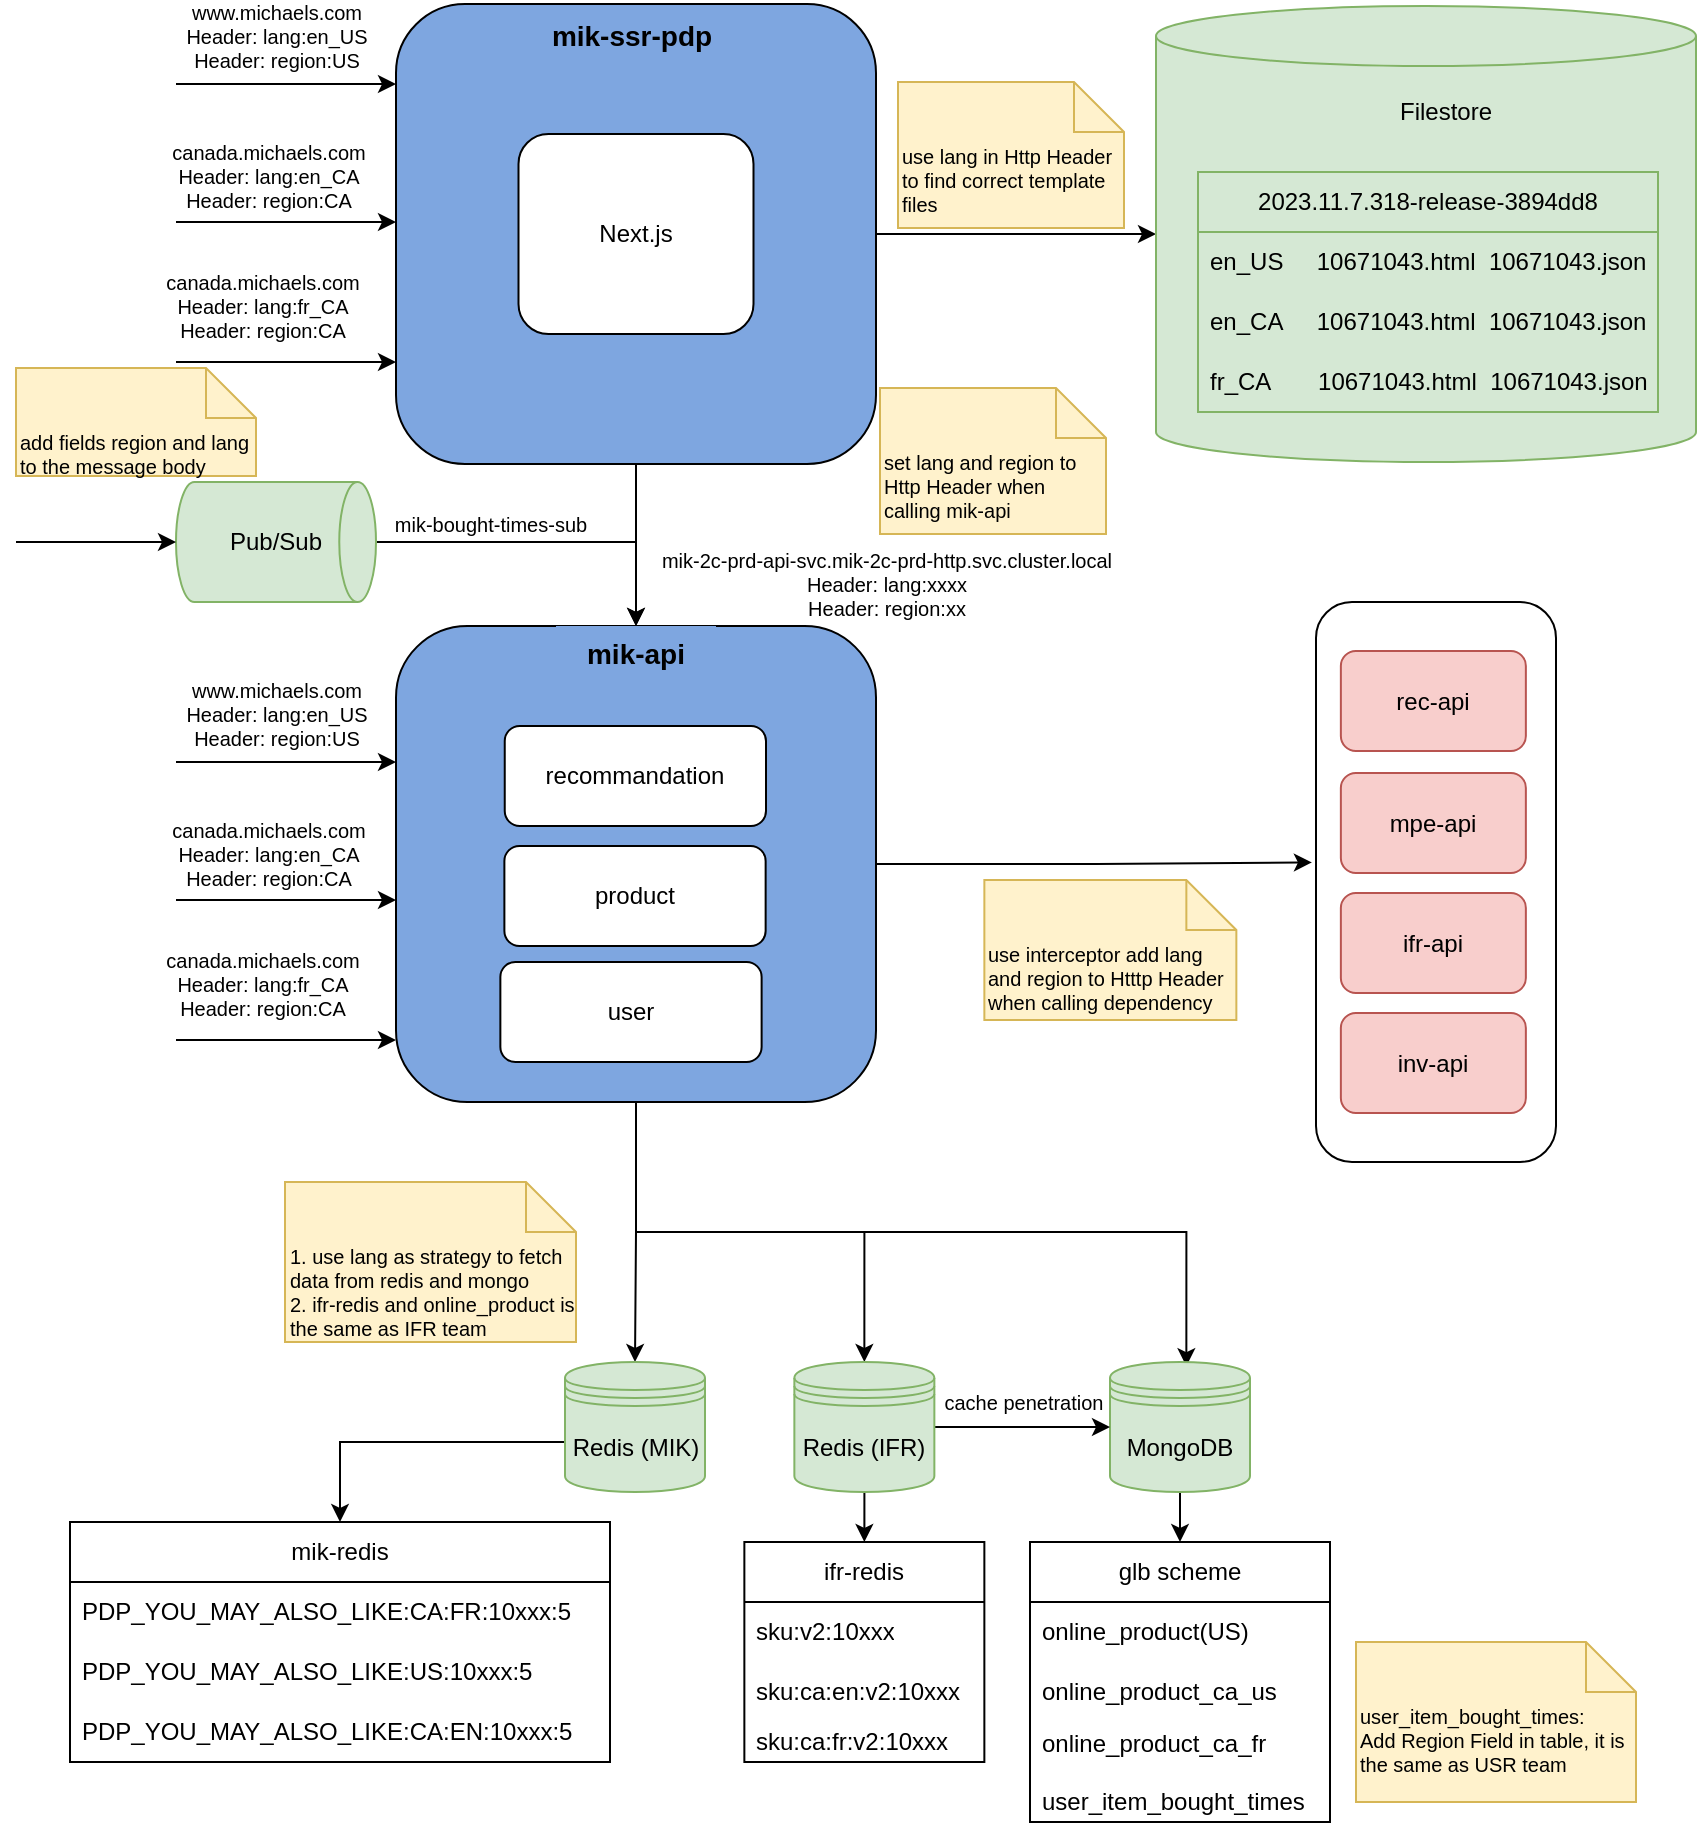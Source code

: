 <mxfile version="22.1.3" type="github">
  <diagram name="Page-1" id="QR13LYVDM_UBqeWPz9cc">
    <mxGraphModel dx="1861" dy="432" grid="1" gridSize="10" guides="1" tooltips="1" connect="1" arrows="1" fold="1" page="1" pageScale="1" pageWidth="827" pageHeight="1169" math="0" shadow="0">
      <root>
        <mxCell id="0" />
        <mxCell id="1" parent="0" />
        <mxCell id="PL2FB5nJ2DbedrhWA2Is-32" value="&lt;h1 style=&quot;text-align: justify;&quot;&gt;&lt;br&gt;&lt;/h1&gt;" style="rounded=1;whiteSpace=wrap;html=1;shadow=0;glass=0;sketch=0;fillStyle=auto;fontSize=10;strokeWidth=1;align=center;" parent="1" vertex="1">
          <mxGeometry x="610" y="310" width="120" height="280" as="geometry" />
        </mxCell>
        <mxCell id="PL2FB5nJ2DbedrhWA2Is-31" style="edgeStyle=orthogonalEdgeStyle;rounded=0;orthogonalLoop=1;jettySize=auto;html=1;entryX=-0.017;entryY=0.465;entryDx=0;entryDy=0;entryPerimeter=0;" parent="1" source="q5pfX6Huioxld37214II-1" target="PL2FB5nJ2DbedrhWA2Is-32" edge="1">
          <mxGeometry relative="1" as="geometry">
            <mxPoint x="540" y="441" as="targetPoint" />
          </mxGeometry>
        </mxCell>
        <mxCell id="PL2FB5nJ2DbedrhWA2Is-35" style="edgeStyle=orthogonalEdgeStyle;rounded=0;orthogonalLoop=1;jettySize=auto;html=1;entryX=0.5;entryY=0;entryDx=0;entryDy=0;" parent="1" source="q5pfX6Huioxld37214II-1" target="q5pfX6Huioxld37214II-12" edge="1">
          <mxGeometry relative="1" as="geometry" />
        </mxCell>
        <mxCell id="PL2FB5nJ2DbedrhWA2Is-37" style="edgeStyle=orthogonalEdgeStyle;rounded=0;orthogonalLoop=1;jettySize=auto;html=1;entryX=0.5;entryY=0;entryDx=0;entryDy=0;" parent="1" source="q5pfX6Huioxld37214II-1" target="q5pfX6Huioxld37214II-10" edge="1">
          <mxGeometry relative="1" as="geometry" />
        </mxCell>
        <mxCell id="PL2FB5nJ2DbedrhWA2Is-52" style="edgeStyle=orthogonalEdgeStyle;rounded=0;orthogonalLoop=1;jettySize=auto;html=1;entryX=0.951;entryY=0.202;entryDx=0;entryDy=0;entryPerimeter=0;" parent="1" source="q5pfX6Huioxld37214II-1" target="PL2FB5nJ2DbedrhWA2Is-43" edge="1">
          <mxGeometry relative="1" as="geometry" />
        </mxCell>
        <mxCell id="q5pfX6Huioxld37214II-1" value="&lt;h1 style=&quot;text-align: justify;&quot;&gt;&lt;br&gt;&lt;/h1&gt;" style="rounded=1;whiteSpace=wrap;html=1;shadow=0;glass=0;sketch=0;fillStyle=auto;fontSize=10;strokeWidth=1;fillColor=#7EA6E0;align=center;" parent="1" vertex="1">
          <mxGeometry x="150" y="322" width="240" height="238" as="geometry" />
        </mxCell>
        <mxCell id="q5pfX6Huioxld37214II-76" style="edgeStyle=orthogonalEdgeStyle;rounded=0;orthogonalLoop=1;jettySize=auto;html=1;entryX=0.5;entryY=0;entryDx=0;entryDy=0;" parent="1" source="q5pfX6Huioxld37214II-2" target="q5pfX6Huioxld37214II-71" edge="1">
          <mxGeometry relative="1" as="geometry" />
        </mxCell>
        <mxCell id="q5pfX6Huioxld37214II-2" value="&lt;font style=&quot;font-size: 12px;&quot;&gt;MongoDB&lt;/font&gt;" style="shape=datastore;whiteSpace=wrap;html=1;fillStyle=auto;fontSize=10;strokeWidth=1;fillColor=#d5e8d4;strokeColor=#82b366;" parent="1" vertex="1">
          <mxGeometry x="507" y="690" width="70" height="65" as="geometry" />
        </mxCell>
        <mxCell id="q5pfX6Huioxld37214II-3" value="&lt;b&gt;&lt;font style=&quot;font-size: 14px;&quot;&gt;mik-api&lt;/font&gt;&lt;/b&gt;" style="rounded=0;whiteSpace=wrap;html=1;shadow=0;glass=0;sketch=0;fillStyle=auto;fontSize=10;strokeWidth=1;fillColor=#7EA6E0;strokeColor=none;" parent="1" vertex="1">
          <mxGeometry x="230" y="322" width="80" height="28" as="geometry" />
        </mxCell>
        <mxCell id="PL2FB5nJ2DbedrhWA2Is-10" style="edgeStyle=orthogonalEdgeStyle;rounded=0;orthogonalLoop=1;jettySize=auto;html=1;" parent="1" source="q5pfX6Huioxld37214II-7" target="q5pfX6Huioxld37214II-1" edge="1">
          <mxGeometry relative="1" as="geometry" />
        </mxCell>
        <mxCell id="PL2FB5nJ2DbedrhWA2Is-16" style="edgeStyle=orthogonalEdgeStyle;rounded=0;orthogonalLoop=1;jettySize=auto;html=1;" parent="1" source="q5pfX6Huioxld37214II-7" target="q5pfX6Huioxld37214II-9" edge="1">
          <mxGeometry relative="1" as="geometry" />
        </mxCell>
        <mxCell id="q5pfX6Huioxld37214II-7" value="&lt;h1 style=&quot;text-align: justify;&quot;&gt;&lt;br&gt;&lt;/h1&gt;" style="rounded=1;whiteSpace=wrap;html=1;shadow=0;glass=0;sketch=0;fillStyle=auto;fontSize=10;strokeWidth=1;fillColor=#7EA6E0;align=center;" parent="1" vertex="1">
          <mxGeometry x="150" y="11" width="240" height="230" as="geometry" />
        </mxCell>
        <mxCell id="q5pfX6Huioxld37214II-8" value="&lt;b style=&quot;&quot;&gt;&lt;font style=&quot;font-size: 14px;&quot;&gt;mik-ssr-pdp&lt;/font&gt;&lt;/b&gt;" style="rounded=0;whiteSpace=wrap;html=1;shadow=0;glass=0;sketch=0;fillStyle=auto;fontSize=10;strokeWidth=1;fillColor=#7EA6E0;strokeColor=none;" parent="1" vertex="1">
          <mxGeometry x="217.5" y="17" width="100" height="20" as="geometry" />
        </mxCell>
        <mxCell id="q5pfX6Huioxld37214II-9" value="&amp;nbsp;" style="shape=cylinder3;whiteSpace=wrap;html=1;boundedLbl=1;backgroundOutline=1;size=15;shadow=0;glass=0;sketch=0;fillStyle=auto;fontSize=12;strokeWidth=1;fillColor=#d5e8d4;strokeColor=#82b366;" parent="1" vertex="1">
          <mxGeometry x="530" y="12" width="270" height="228" as="geometry" />
        </mxCell>
        <mxCell id="q5pfX6Huioxld37214II-81" style="edgeStyle=orthogonalEdgeStyle;rounded=0;orthogonalLoop=1;jettySize=auto;html=1;entryX=0.5;entryY=0;entryDx=0;entryDy=0;" parent="1" source="q5pfX6Huioxld37214II-10" target="q5pfX6Huioxld37214II-77" edge="1">
          <mxGeometry relative="1" as="geometry" />
        </mxCell>
        <mxCell id="PL2FB5nJ2DbedrhWA2Is-42" value="" style="edgeStyle=orthogonalEdgeStyle;rounded=0;orthogonalLoop=1;jettySize=auto;html=1;" parent="1" source="q5pfX6Huioxld37214II-10" target="q5pfX6Huioxld37214II-2" edge="1">
          <mxGeometry relative="1" as="geometry" />
        </mxCell>
        <mxCell id="q5pfX6Huioxld37214II-10" value="&lt;font style=&quot;font-size: 12px;&quot;&gt;Redis (IFR)&lt;/font&gt;" style="shape=datastore;whiteSpace=wrap;html=1;fillStyle=auto;fontSize=10;strokeWidth=1;fillColor=#d5e8d4;strokeColor=#82b366;" parent="1" vertex="1">
          <mxGeometry x="349.18" y="690" width="70" height="65" as="geometry" />
        </mxCell>
        <mxCell id="PL2FB5nJ2DbedrhWA2Is-45" style="edgeStyle=orthogonalEdgeStyle;rounded=0;orthogonalLoop=1;jettySize=auto;html=1;entryX=0.5;entryY=0;entryDx=0;entryDy=0;" parent="1" source="q5pfX6Huioxld37214II-11" target="q5pfX6Huioxld37214II-3" edge="1">
          <mxGeometry relative="1" as="geometry" />
        </mxCell>
        <mxCell id="q5pfX6Huioxld37214II-11" value="&lt;font style=&quot;font-size: 12px;&quot;&gt;Pub/Sub&lt;/font&gt;" style="strokeWidth=1;html=1;shape=mxgraph.flowchart.direct_data;whiteSpace=wrap;fillColor=#d5e8d4;strokeColor=#82b366;" parent="1" vertex="1">
          <mxGeometry x="40" y="250" width="100" height="60" as="geometry" />
        </mxCell>
        <mxCell id="PL2FB5nJ2DbedrhWA2Is-38" style="edgeStyle=orthogonalEdgeStyle;rounded=0;orthogonalLoop=1;jettySize=auto;html=1;entryX=0.5;entryY=0;entryDx=0;entryDy=0;" parent="1" source="q5pfX6Huioxld37214II-12" target="q5pfX6Huioxld37214II-83" edge="1">
          <mxGeometry relative="1" as="geometry">
            <mxPoint x="114.5" y="760" as="targetPoint" />
            <Array as="points">
              <mxPoint x="122.5" y="730" />
            </Array>
          </mxGeometry>
        </mxCell>
        <mxCell id="q5pfX6Huioxld37214II-12" value="&lt;font style=&quot;font-size: 12px;&quot;&gt;Redis (MIK)&lt;/font&gt;" style="shape=datastore;whiteSpace=wrap;html=1;fillStyle=auto;fontSize=10;strokeWidth=1;fillColor=#d5e8d4;strokeColor=#82b366;" parent="1" vertex="1">
          <mxGeometry x="234.5" y="690" width="70" height="65" as="geometry" />
        </mxCell>
        <mxCell id="q5pfX6Huioxld37214II-22" value="product" style="rounded=1;whiteSpace=wrap;html=1;fillStyle=auto;fillColor=#FFFFFF;strokeWidth=1;aspect=fixed;" parent="1" vertex="1">
          <mxGeometry x="204.19" y="432" width="130.63" height="50" as="geometry" />
        </mxCell>
        <mxCell id="q5pfX6Huioxld37214II-23" value="inv-api" style="rounded=1;whiteSpace=wrap;html=1;fillStyle=auto;fillColor=#f8cecc;strokeWidth=1;strokeColor=#b85450;" parent="1" vertex="1">
          <mxGeometry x="622.43" y="515.5" width="92.5" height="50" as="geometry" />
        </mxCell>
        <mxCell id="q5pfX6Huioxld37214II-24" value="ifr-api" style="rounded=1;whiteSpace=wrap;html=1;fillStyle=auto;fillColor=#f8cecc;strokeWidth=1;strokeColor=#b85450;" parent="1" vertex="1">
          <mxGeometry x="622.43" y="455.5" width="92.5" height="50" as="geometry" />
        </mxCell>
        <mxCell id="q5pfX6Huioxld37214II-25" value="rec-api" style="rounded=1;whiteSpace=wrap;html=1;fillStyle=auto;fillColor=#f8cecc;strokeWidth=1;strokeColor=#b85450;" parent="1" vertex="1">
          <mxGeometry x="622.43" y="334.5" width="92.5" height="50" as="geometry" />
        </mxCell>
        <mxCell id="q5pfX6Huioxld37214II-26" value="mpe-api" style="rounded=1;whiteSpace=wrap;html=1;fillStyle=auto;fillColor=#f8cecc;strokeWidth=1;strokeColor=#b85450;" parent="1" vertex="1">
          <mxGeometry x="622.43" y="395.5" width="92.5" height="50" as="geometry" />
        </mxCell>
        <mxCell id="q5pfX6Huioxld37214II-32" value="Next.js" style="rounded=1;whiteSpace=wrap;html=1;fillStyle=auto;fillColor=#FFFFFF;strokeWidth=1;" parent="1" vertex="1">
          <mxGeometry x="211.25" y="76" width="117.5" height="100" as="geometry" />
        </mxCell>
        <mxCell id="q5pfX6Huioxld37214II-52" value="mik-bought-times-sub" style="edgeLabel;html=1;align=center;verticalAlign=middle;resizable=0;points=[];fontSize=10;" parent="1" connectable="0" vertex="1">
          <mxGeometry x="160" y="260" as="geometry">
            <mxPoint x="37" y="11" as="offset" />
          </mxGeometry>
        </mxCell>
        <mxCell id="q5pfX6Huioxld37214II-63" value="2023.11.7.318-release-3894dd8" style="swimlane;fontStyle=0;childLayout=stackLayout;horizontal=1;startSize=30;horizontalStack=0;resizeParent=1;resizeParentMax=0;resizeLast=0;collapsible=1;marginBottom=0;whiteSpace=wrap;html=1;fillColor=#d5e8d4;strokeColor=#82b366;" parent="1" vertex="1">
          <mxGeometry x="551" y="95" width="230" height="120" as="geometry" />
        </mxCell>
        <mxCell id="q5pfX6Huioxld37214II-64" value="en_US&amp;nbsp;&lt;span style=&quot;&quot;&gt;&lt;span style=&quot;&quot;&gt;&amp;nbsp;&amp;nbsp;&amp;nbsp;&amp;nbsp;&lt;/span&gt;&lt;/span&gt;10671043.html&lt;span style=&quot;&quot;&gt;&lt;span style=&quot;white-space: pre;&quot;&gt;&amp;nbsp;&amp;nbsp;&lt;/span&gt;&lt;/span&gt;10671043.json" style="text;strokeColor=none;fillColor=none;align=left;verticalAlign=middle;spacingLeft=4;spacingRight=4;overflow=hidden;points=[[0,0.5],[1,0.5]];portConstraint=eastwest;rotatable=0;whiteSpace=wrap;html=1;" parent="q5pfX6Huioxld37214II-63" vertex="1">
          <mxGeometry y="30" width="230" height="30" as="geometry" />
        </mxCell>
        <mxCell id="q5pfX6Huioxld37214II-65" value="en_CA&lt;span style=&quot;&quot;&gt;&lt;span style=&quot;white-space: pre;&quot;&gt;&amp;nbsp;&amp;nbsp;&amp;nbsp;&amp;nbsp; &lt;/span&gt;&lt;/span&gt;10671043.html&amp;nbsp; 10671043.json" style="text;strokeColor=none;fillColor=none;align=left;verticalAlign=middle;spacingLeft=4;spacingRight=4;overflow=hidden;points=[[0,0.5],[1,0.5]];portConstraint=eastwest;rotatable=0;whiteSpace=wrap;html=1;" parent="q5pfX6Huioxld37214II-63" vertex="1">
          <mxGeometry y="60" width="230" height="30" as="geometry" />
        </mxCell>
        <mxCell id="q5pfX6Huioxld37214II-66" value="fr_CA&lt;span style=&quot;&quot;&gt;&lt;span style=&quot;white-space: pre;&quot;&gt;&amp;nbsp;&amp;nbsp;&amp;nbsp;&amp;nbsp;   &lt;/span&gt;&lt;/span&gt;10671043.html&amp;nbsp;&amp;nbsp;&lt;span style=&quot;border-color: var(--border-color);&quot;&gt;&lt;/span&gt;10671043.json" style="text;strokeColor=none;fillColor=none;align=left;verticalAlign=middle;spacingLeft=4;spacingRight=4;overflow=hidden;points=[[0,0.5],[1,0.5]];portConstraint=eastwest;rotatable=0;whiteSpace=wrap;html=1;" parent="q5pfX6Huioxld37214II-63" vertex="1">
          <mxGeometry y="90" width="230" height="30" as="geometry" />
        </mxCell>
        <mxCell id="q5pfX6Huioxld37214II-71" value="glb scheme" style="swimlane;fontStyle=0;childLayout=stackLayout;horizontal=1;startSize=30;horizontalStack=0;resizeParent=1;resizeParentMax=0;resizeLast=0;collapsible=1;marginBottom=0;whiteSpace=wrap;html=1;" parent="1" vertex="1">
          <mxGeometry x="467" y="780" width="150" height="140" as="geometry" />
        </mxCell>
        <mxCell id="q5pfX6Huioxld37214II-72" value="online_product(US)" style="text;strokeColor=none;fillColor=none;align=left;verticalAlign=middle;spacingLeft=4;spacingRight=4;overflow=hidden;points=[[0,0.5],[1,0.5]];portConstraint=eastwest;rotatable=0;whiteSpace=wrap;html=1;" parent="q5pfX6Huioxld37214II-71" vertex="1">
          <mxGeometry y="30" width="150" height="30" as="geometry" />
        </mxCell>
        <mxCell id="q5pfX6Huioxld37214II-73" value="online_product_ca_us" style="text;strokeColor=none;fillColor=none;align=left;verticalAlign=middle;spacingLeft=4;spacingRight=4;overflow=hidden;points=[[0,0.5],[1,0.5]];portConstraint=eastwest;rotatable=0;whiteSpace=wrap;html=1;" parent="q5pfX6Huioxld37214II-71" vertex="1">
          <mxGeometry y="60" width="150" height="30" as="geometry" />
        </mxCell>
        <mxCell id="q5pfX6Huioxld37214II-74" value="online_product_ca_fr&lt;br&gt;&lt;br&gt;user_item_bought_times" style="text;strokeColor=none;fillColor=none;align=left;verticalAlign=middle;spacingLeft=4;spacingRight=4;overflow=hidden;points=[[0,0.5],[1,0.5]];portConstraint=eastwest;rotatable=0;whiteSpace=wrap;html=1;" parent="q5pfX6Huioxld37214II-71" vertex="1">
          <mxGeometry y="90" width="150" height="50" as="geometry" />
        </mxCell>
        <mxCell id="q5pfX6Huioxld37214II-77" value="ifr-redis" style="swimlane;fontStyle=0;childLayout=stackLayout;horizontal=1;startSize=30;horizontalStack=0;resizeParent=1;resizeParentMax=0;resizeLast=0;collapsible=1;marginBottom=0;whiteSpace=wrap;html=1;" parent="1" vertex="1">
          <mxGeometry x="324.18" y="780" width="120" height="110" as="geometry" />
        </mxCell>
        <mxCell id="q5pfX6Huioxld37214II-78" value="sku:v2:10xxx" style="text;strokeColor=none;fillColor=none;align=left;verticalAlign=middle;spacingLeft=4;spacingRight=4;overflow=hidden;points=[[0,0.5],[1,0.5]];portConstraint=eastwest;rotatable=0;whiteSpace=wrap;html=1;" parent="q5pfX6Huioxld37214II-77" vertex="1">
          <mxGeometry y="30" width="120" height="30" as="geometry" />
        </mxCell>
        <mxCell id="q5pfX6Huioxld37214II-79" value="sku:ca:en:v2:10xxx" style="text;strokeColor=none;fillColor=none;align=left;verticalAlign=middle;spacingLeft=4;spacingRight=4;overflow=hidden;points=[[0,0.5],[1,0.5]];portConstraint=eastwest;rotatable=0;whiteSpace=wrap;html=1;" parent="q5pfX6Huioxld37214II-77" vertex="1">
          <mxGeometry y="60" width="120" height="30" as="geometry" />
        </mxCell>
        <mxCell id="q5pfX6Huioxld37214II-80" value="sku:ca:fr:v2:10xxx" style="text;strokeColor=none;fillColor=none;align=left;verticalAlign=middle;spacingLeft=4;spacingRight=4;overflow=hidden;points=[[0,0.5],[1,0.5]];portConstraint=eastwest;rotatable=0;whiteSpace=wrap;html=1;" parent="q5pfX6Huioxld37214II-77" vertex="1">
          <mxGeometry y="90" width="120" height="20" as="geometry" />
        </mxCell>
        <mxCell id="q5pfX6Huioxld37214II-83" value="mik-redis" style="swimlane;fontStyle=0;childLayout=stackLayout;horizontal=1;startSize=30;horizontalStack=0;resizeParent=1;resizeParentMax=0;resizeLast=0;collapsible=1;marginBottom=0;whiteSpace=wrap;html=1;" parent="1" vertex="1">
          <mxGeometry x="-13.0" y="770" width="270" height="120" as="geometry" />
        </mxCell>
        <mxCell id="q5pfX6Huioxld37214II-86" value="PDP_YOU_MAY_ALSO_LIKE:CA:FR:10xxx:5" style="text;strokeColor=none;fillColor=none;align=left;verticalAlign=middle;spacingLeft=4;spacingRight=4;overflow=hidden;points=[[0,0.5],[1,0.5]];portConstraint=eastwest;rotatable=0;whiteSpace=wrap;html=1;" parent="q5pfX6Huioxld37214II-83" vertex="1">
          <mxGeometry y="30" width="270" height="30" as="geometry" />
        </mxCell>
        <mxCell id="q5pfX6Huioxld37214II-84" value="PDP_YOU_MAY_ALSO_LIKE:US:10xxx:5" style="text;strokeColor=none;fillColor=none;align=left;verticalAlign=middle;spacingLeft=4;spacingRight=4;overflow=hidden;points=[[0,0.5],[1,0.5]];portConstraint=eastwest;rotatable=0;whiteSpace=wrap;html=1;" parent="q5pfX6Huioxld37214II-83" vertex="1">
          <mxGeometry y="60" width="270" height="30" as="geometry" />
        </mxCell>
        <mxCell id="q5pfX6Huioxld37214II-85" value="PDP_YOU_MAY_ALSO_LIKE:CA:EN:10xxx:5" style="text;strokeColor=none;fillColor=none;align=left;verticalAlign=middle;spacingLeft=4;spacingRight=4;overflow=hidden;points=[[0,0.5],[1,0.5]];portConstraint=eastwest;rotatable=0;whiteSpace=wrap;html=1;" parent="q5pfX6Huioxld37214II-83" vertex="1">
          <mxGeometry y="90" width="270" height="30" as="geometry" />
        </mxCell>
        <mxCell id="PL2FB5nJ2DbedrhWA2Is-4" value="" style="endArrow=classic;html=1;rounded=0;" parent="1" edge="1">
          <mxGeometry width="50" height="50" relative="1" as="geometry">
            <mxPoint x="40" y="51" as="sourcePoint" />
            <mxPoint x="150" y="51" as="targetPoint" />
          </mxGeometry>
        </mxCell>
        <mxCell id="PL2FB5nJ2DbedrhWA2Is-7" value="www.michaels.com&lt;br style=&quot;font-size: 10px;&quot;&gt;Header: lang:en_US&lt;br style=&quot;font-size: 10px;&quot;&gt;Header: region:US" style="edgeLabel;html=1;align=center;verticalAlign=middle;resizable=0;points=[];fontSize=10;" parent="PL2FB5nJ2DbedrhWA2Is-4" vertex="1" connectable="0">
          <mxGeometry x="0.018" y="2" relative="1" as="geometry">
            <mxPoint x="-6" y="-22" as="offset" />
          </mxGeometry>
        </mxCell>
        <mxCell id="PL2FB5nJ2DbedrhWA2Is-5" value="" style="endArrow=classic;html=1;rounded=0;" parent="1" edge="1">
          <mxGeometry width="50" height="50" relative="1" as="geometry">
            <mxPoint x="40" y="120" as="sourcePoint" />
            <mxPoint x="150" y="120" as="targetPoint" />
          </mxGeometry>
        </mxCell>
        <mxCell id="PL2FB5nJ2DbedrhWA2Is-6" value="" style="endArrow=classic;html=1;rounded=0;" parent="1" edge="1">
          <mxGeometry width="50" height="50" relative="1" as="geometry">
            <mxPoint x="40" y="190" as="sourcePoint" />
            <mxPoint x="150" y="190" as="targetPoint" />
          </mxGeometry>
        </mxCell>
        <mxCell id="PL2FB5nJ2DbedrhWA2Is-8" value="canada.michaels.com&lt;br style=&quot;font-size: 10px;&quot;&gt;Header: lang:en_CA&lt;br style=&quot;font-size: 10px;&quot;&gt;Header: region:CA" style="edgeLabel;html=1;align=center;verticalAlign=middle;resizable=0;points=[];fontSize=10;" parent="1" vertex="1" connectable="0">
          <mxGeometry x="90" y="93" as="geometry">
            <mxPoint x="-4" y="4" as="offset" />
          </mxGeometry>
        </mxCell>
        <mxCell id="PL2FB5nJ2DbedrhWA2Is-9" value="canada.michaels.com&lt;br style=&quot;font-size: 10px;&quot;&gt;Header: lang:fr_CA&lt;br style=&quot;font-size: 10px;&quot;&gt;Header: region:CA" style="edgeLabel;html=1;align=center;verticalAlign=middle;resizable=0;points=[];fontSize=10;" parent="1" vertex="1" connectable="0">
          <mxGeometry x="90" y="160" as="geometry">
            <mxPoint x="-7" y="2" as="offset" />
          </mxGeometry>
        </mxCell>
        <mxCell id="PL2FB5nJ2DbedrhWA2Is-11" value="mik-2c-prd-api-svc.mik-2c-prd-http.svc.cluster.local&lt;br style=&quot;font-size: 10px;&quot;&gt;Header: lang:xxxx&lt;br style=&quot;font-size: 10px;&quot;&gt;Header: region:xx" style="edgeLabel;html=1;align=center;verticalAlign=middle;resizable=0;points=[];fontSize=10;" parent="1" vertex="1" connectable="0">
          <mxGeometry x="384.18" y="294" as="geometry">
            <mxPoint x="11" y="7" as="offset" />
          </mxGeometry>
        </mxCell>
        <mxCell id="PL2FB5nJ2DbedrhWA2Is-20" value="Filestore" style="text;html=1;strokeColor=none;fillColor=none;align=center;verticalAlign=middle;whiteSpace=wrap;rounded=0;" parent="1" vertex="1">
          <mxGeometry x="645" y="50" width="60" height="30" as="geometry" />
        </mxCell>
        <mxCell id="PL2FB5nJ2DbedrhWA2Is-22" value="" style="endArrow=classic;html=1;rounded=0;" parent="1" edge="1">
          <mxGeometry width="50" height="50" relative="1" as="geometry">
            <mxPoint x="40" y="390" as="sourcePoint" />
            <mxPoint x="150" y="390" as="targetPoint" />
          </mxGeometry>
        </mxCell>
        <mxCell id="PL2FB5nJ2DbedrhWA2Is-23" value="www.michaels.com&lt;br style=&quot;font-size: 10px;&quot;&gt;Header: lang:en_US&lt;br style=&quot;font-size: 10px;&quot;&gt;Header: region:US" style="edgeLabel;html=1;align=center;verticalAlign=middle;resizable=0;points=[];fontSize=10;" parent="PL2FB5nJ2DbedrhWA2Is-22" vertex="1" connectable="0">
          <mxGeometry x="0.018" y="2" relative="1" as="geometry">
            <mxPoint x="-6" y="-22" as="offset" />
          </mxGeometry>
        </mxCell>
        <mxCell id="PL2FB5nJ2DbedrhWA2Is-24" value="" style="endArrow=classic;html=1;rounded=0;" parent="1" edge="1">
          <mxGeometry width="50" height="50" relative="1" as="geometry">
            <mxPoint x="40" y="459" as="sourcePoint" />
            <mxPoint x="150" y="459" as="targetPoint" />
          </mxGeometry>
        </mxCell>
        <mxCell id="PL2FB5nJ2DbedrhWA2Is-25" value="" style="endArrow=classic;html=1;rounded=0;" parent="1" edge="1">
          <mxGeometry width="50" height="50" relative="1" as="geometry">
            <mxPoint x="40" y="529" as="sourcePoint" />
            <mxPoint x="150" y="529" as="targetPoint" />
          </mxGeometry>
        </mxCell>
        <mxCell id="PL2FB5nJ2DbedrhWA2Is-26" value="canada.michaels.com&lt;br style=&quot;font-size: 10px;&quot;&gt;Header: lang:en_CA&lt;br style=&quot;font-size: 10px;&quot;&gt;Header: region:CA" style="edgeLabel;html=1;align=center;verticalAlign=middle;resizable=0;points=[];fontSize=10;" parent="1" vertex="1" connectable="0">
          <mxGeometry x="90" y="432" as="geometry">
            <mxPoint x="-4" y="4" as="offset" />
          </mxGeometry>
        </mxCell>
        <mxCell id="PL2FB5nJ2DbedrhWA2Is-27" value="canada.michaels.com&lt;br style=&quot;font-size: 10px;&quot;&gt;Header: lang:fr_CA&lt;br style=&quot;font-size: 10px;&quot;&gt;Header: region:CA" style="edgeLabel;html=1;align=center;verticalAlign=middle;resizable=0;points=[];fontSize=10;" parent="1" vertex="1" connectable="0">
          <mxGeometry x="90" y="499" as="geometry">
            <mxPoint x="-7" y="2" as="offset" />
          </mxGeometry>
        </mxCell>
        <mxCell id="PL2FB5nJ2DbedrhWA2Is-29" value="recommandation" style="rounded=1;whiteSpace=wrap;html=1;fillStyle=auto;fillColor=#FFFFFF;strokeWidth=1;aspect=fixed;" parent="1" vertex="1">
          <mxGeometry x="204.37" y="372" width="130.63" height="50" as="geometry" />
        </mxCell>
        <mxCell id="PL2FB5nJ2DbedrhWA2Is-43" value="cache penetration" style="text;html=1;strokeColor=none;fillColor=none;align=center;verticalAlign=middle;whiteSpace=wrap;rounded=0;perimeterSpacing=10;fontSize=10;" parent="1" vertex="1">
          <mxGeometry x="384" y="690" width="160" height="40" as="geometry" />
        </mxCell>
        <mxCell id="PL2FB5nJ2DbedrhWA2Is-51" value="" style="endArrow=classic;html=1;rounded=0;entryX=0;entryY=0.5;entryDx=0;entryDy=0;entryPerimeter=0;" parent="1" target="q5pfX6Huioxld37214II-11" edge="1">
          <mxGeometry width="50" height="50" relative="1" as="geometry">
            <mxPoint x="-30" y="280" as="sourcePoint" />
            <mxPoint x="350" y="320" as="targetPoint" />
            <Array as="points">
              <mxPoint x="-40" y="280" />
            </Array>
          </mxGeometry>
        </mxCell>
        <mxCell id="PL2FB5nJ2DbedrhWA2Is-56" value="&lt;div style=&quot;font-size: 10px;&quot;&gt;user_item_bought_times:&amp;nbsp;&lt;/div&gt;&lt;div style=&quot;font-size: 10px;&quot;&gt;Add Region Field in table, it is the same as USR team&lt;/div&gt;" style="shape=note2;boundedLbl=1;whiteSpace=wrap;html=1;size=25;verticalAlign=top;align=left;fillColor=#fff2cc;strokeColor=#d6b656;fontSize=10;" parent="1" vertex="1">
          <mxGeometry x="630" y="830" width="140" height="80" as="geometry" />
        </mxCell>
        <mxCell id="PL2FB5nJ2DbedrhWA2Is-57" value="&lt;div style=&quot;font-size: 10px;&quot;&gt;1. use lang as strategy to fetch data from redis and mongo&lt;br&gt;&lt;/div&gt;&lt;div style=&quot;font-size: 10px;&quot;&gt;2. ifr-redis and online_product is the same as IFR team&lt;/div&gt;&lt;div style=&quot;font-size: 10px;&quot;&gt;&lt;br&gt;&lt;/div&gt;" style="shape=note2;boundedLbl=1;whiteSpace=wrap;html=1;size=25;verticalAlign=top;align=left;fillColor=#fff2cc;strokeColor=#d6b656;fontSize=10;" parent="1" vertex="1">
          <mxGeometry x="94.5" y="600" width="145.5" height="80" as="geometry" />
        </mxCell>
        <mxCell id="PL2FB5nJ2DbedrhWA2Is-58" value="&lt;div style=&quot;font-size: 10px;&quot;&gt;use interceptor add lang and region to Htttp Header when calling dependency&amp;nbsp;&lt;br&gt;&lt;/div&gt;" style="shape=note2;boundedLbl=1;whiteSpace=wrap;html=1;size=25;verticalAlign=top;align=left;fillColor=#fff2cc;strokeColor=#d6b656;fontSize=10;" parent="1" vertex="1">
          <mxGeometry x="444.18" y="449" width="126" height="70" as="geometry" />
        </mxCell>
        <mxCell id="PL2FB5nJ2DbedrhWA2Is-59" value="&lt;div style=&quot;font-size: 10px;&quot;&gt;use lang in Http Header to find correct template files&lt;br&gt;&lt;/div&gt;" style="shape=note2;boundedLbl=1;whiteSpace=wrap;html=1;size=25;verticalAlign=top;align=left;fillColor=#fff2cc;strokeColor=#d6b656;fontSize=10;" parent="1" vertex="1">
          <mxGeometry x="401" y="50" width="113" height="73" as="geometry" />
        </mxCell>
        <mxCell id="PL2FB5nJ2DbedrhWA2Is-60" value="&lt;div style=&quot;font-size: 10px;&quot;&gt;set lang and region to Http Header when calling mik-api&lt;br&gt;&lt;/div&gt;" style="shape=note2;boundedLbl=1;whiteSpace=wrap;html=1;size=25;verticalAlign=top;align=left;fillColor=#fff2cc;strokeColor=#d6b656;fontSize=10;" parent="1" vertex="1">
          <mxGeometry x="392" y="203" width="113" height="73" as="geometry" />
        </mxCell>
        <mxCell id="PL2FB5nJ2DbedrhWA2Is-61" value="user" style="rounded=1;whiteSpace=wrap;html=1;fillStyle=auto;fillColor=#FFFFFF;strokeWidth=1;aspect=fixed;" parent="1" vertex="1">
          <mxGeometry x="202.18" y="490" width="130.63" height="50" as="geometry" />
        </mxCell>
        <mxCell id="PL2FB5nJ2DbedrhWA2Is-63" value="&lt;div style=&quot;font-size: 10px;&quot;&gt;add fields region and lang to the message body&lt;/div&gt;" style="shape=note2;boundedLbl=1;whiteSpace=wrap;html=1;size=25;verticalAlign=top;align=left;fillColor=#fff2cc;strokeColor=#d6b656;fontSize=10;" parent="1" vertex="1">
          <mxGeometry x="-40" y="193" width="120" height="54" as="geometry" />
        </mxCell>
      </root>
    </mxGraphModel>
  </diagram>
</mxfile>
